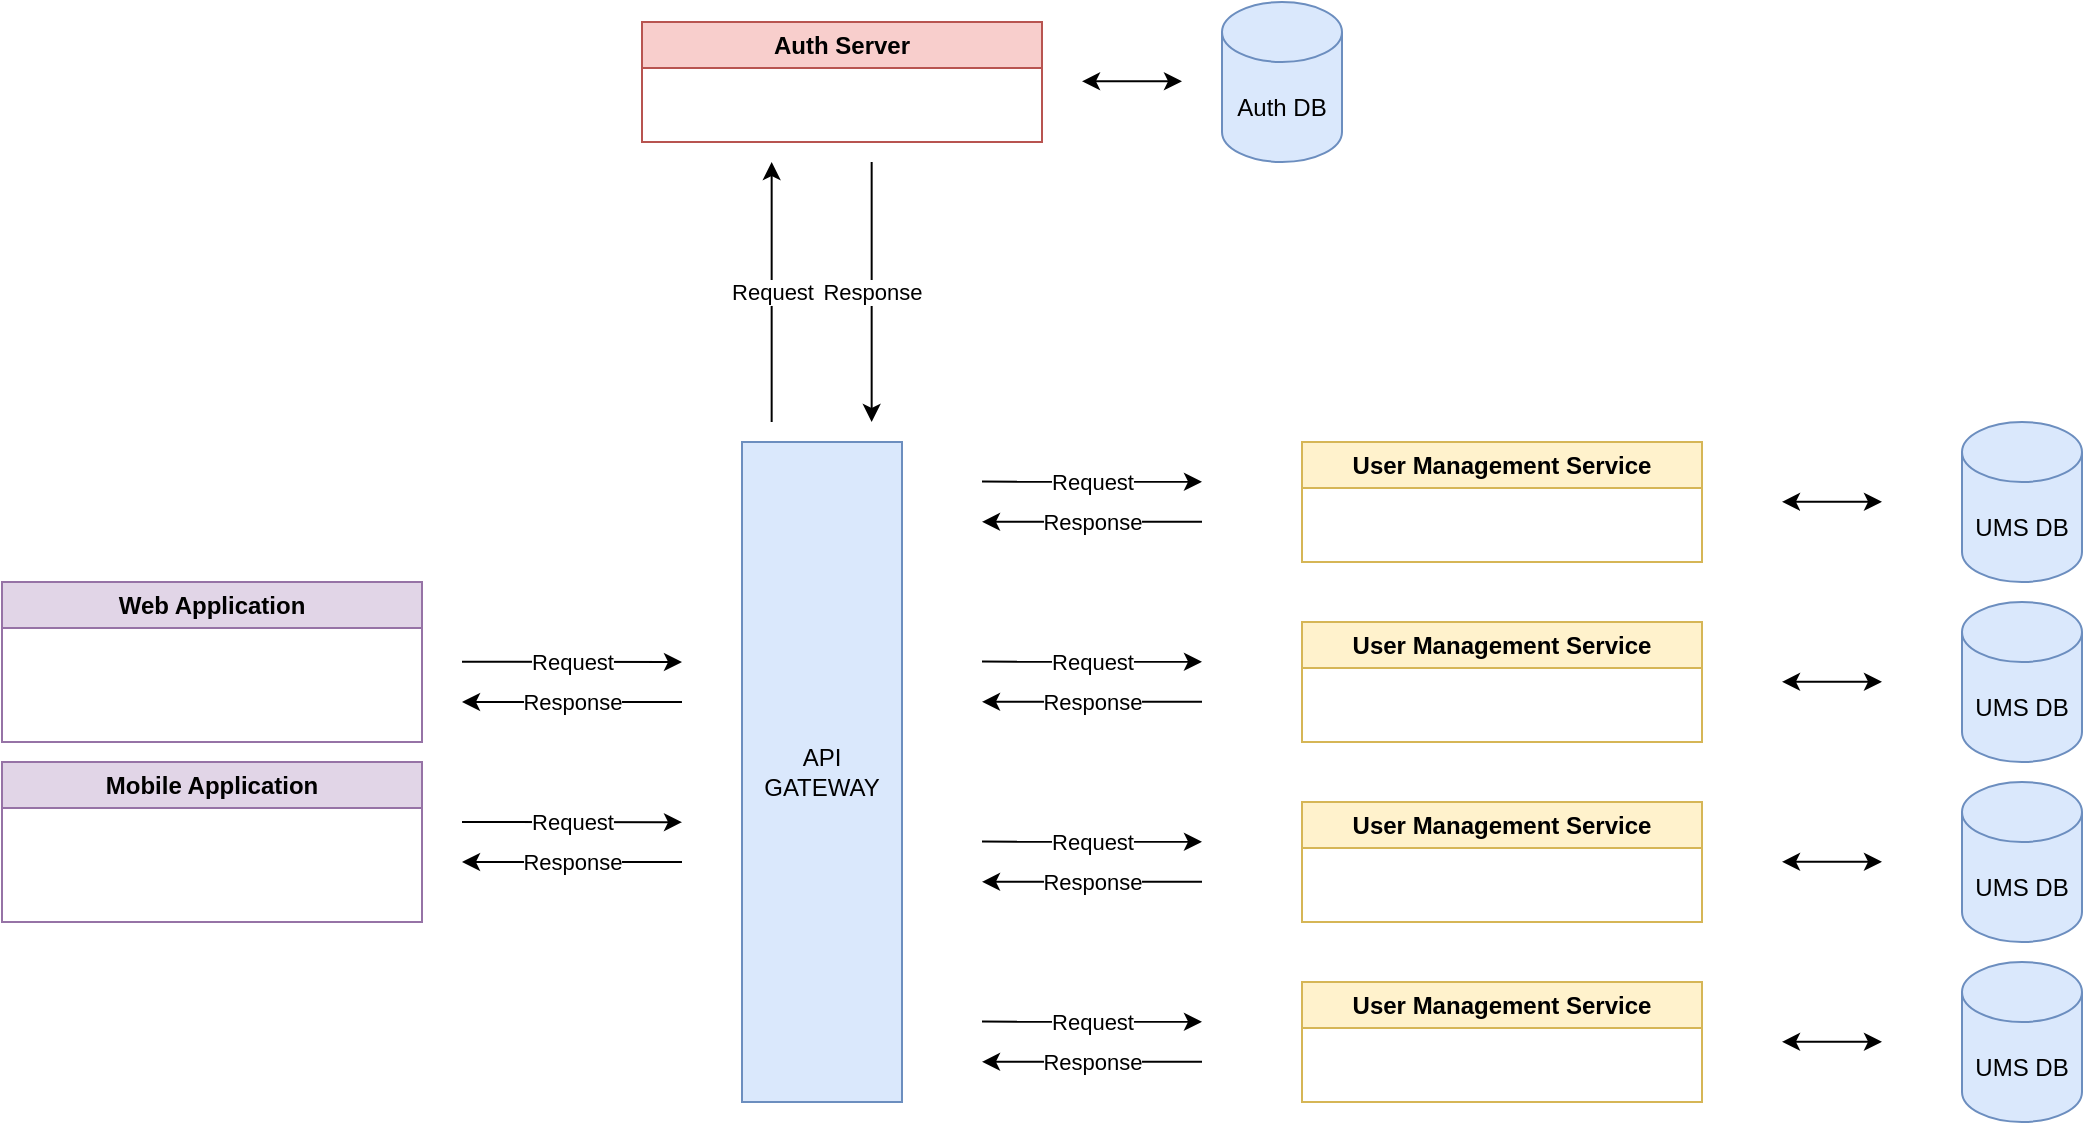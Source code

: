 <mxfile version="24.2.5" type="github">
  <diagram name="Page-1" id="4DVArmQ2FKZMZtiGT3NC">
    <mxGraphModel dx="749" dy="483" grid="1" gridSize="10" guides="1" tooltips="1" connect="1" arrows="1" fold="1" page="1" pageScale="1" pageWidth="850" pageHeight="1100" math="0" shadow="0">
      <root>
        <mxCell id="0" />
        <mxCell id="1" parent="0" />
        <mxCell id="9ykSHjA-KUcAoBF8mec--2" value="Web Application" style="swimlane;whiteSpace=wrap;html=1;fillColor=#e1d5e7;strokeColor=#9673a6;" vertex="1" parent="1">
          <mxGeometry x="70" y="340" width="210" height="80" as="geometry" />
        </mxCell>
        <mxCell id="9ykSHjA-KUcAoBF8mec--3" value="Mobile Application" style="swimlane;whiteSpace=wrap;html=1;fillColor=#e1d5e7;strokeColor=#9673a6;" vertex="1" parent="1">
          <mxGeometry x="70" y="430" width="210" height="80" as="geometry" />
        </mxCell>
        <mxCell id="9ykSHjA-KUcAoBF8mec--7" value="&lt;div&gt;API&lt;/div&gt;&lt;div&gt;GATEWAY&lt;br&gt;&lt;/div&gt;" style="rounded=0;whiteSpace=wrap;html=1;fillColor=#dae8fc;strokeColor=#6c8ebf;" vertex="1" parent="1">
          <mxGeometry x="440" y="270" width="80" height="330" as="geometry" />
        </mxCell>
        <mxCell id="9ykSHjA-KUcAoBF8mec--13" value="" style="endArrow=classic;html=1;rounded=0;" edge="1" parent="1">
          <mxGeometry relative="1" as="geometry">
            <mxPoint x="300" y="379.9" as="sourcePoint" />
            <mxPoint x="410" y="380" as="targetPoint" />
          </mxGeometry>
        </mxCell>
        <mxCell id="9ykSHjA-KUcAoBF8mec--14" value="&lt;div&gt;Request&lt;/div&gt;" style="edgeLabel;resizable=0;html=1;;align=center;verticalAlign=middle;" connectable="0" vertex="1" parent="9ykSHjA-KUcAoBF8mec--13">
          <mxGeometry relative="1" as="geometry" />
        </mxCell>
        <mxCell id="9ykSHjA-KUcAoBF8mec--16" value="" style="endArrow=classic;html=1;rounded=0;" edge="1" parent="1">
          <mxGeometry relative="1" as="geometry">
            <mxPoint x="300" y="460" as="sourcePoint" />
            <mxPoint x="410" y="460.1" as="targetPoint" />
          </mxGeometry>
        </mxCell>
        <mxCell id="9ykSHjA-KUcAoBF8mec--17" value="&lt;div&gt;Request&lt;/div&gt;" style="edgeLabel;resizable=0;html=1;;align=center;verticalAlign=middle;" connectable="0" vertex="1" parent="9ykSHjA-KUcAoBF8mec--16">
          <mxGeometry relative="1" as="geometry" />
        </mxCell>
        <mxCell id="9ykSHjA-KUcAoBF8mec--18" value="" style="endArrow=classic;html=1;rounded=0;" edge="1" parent="1">
          <mxGeometry relative="1" as="geometry">
            <mxPoint x="410" y="400" as="sourcePoint" />
            <mxPoint x="300" y="400" as="targetPoint" />
          </mxGeometry>
        </mxCell>
        <mxCell id="9ykSHjA-KUcAoBF8mec--19" value="&lt;div&gt;Response&lt;/div&gt;" style="edgeLabel;resizable=0;html=1;;align=center;verticalAlign=middle;" connectable="0" vertex="1" parent="9ykSHjA-KUcAoBF8mec--18">
          <mxGeometry relative="1" as="geometry" />
        </mxCell>
        <mxCell id="9ykSHjA-KUcAoBF8mec--20" value="" style="endArrow=classic;html=1;rounded=0;" edge="1" parent="1">
          <mxGeometry relative="1" as="geometry">
            <mxPoint x="410" y="480" as="sourcePoint" />
            <mxPoint x="300" y="480" as="targetPoint" />
          </mxGeometry>
        </mxCell>
        <mxCell id="9ykSHjA-KUcAoBF8mec--21" value="&lt;div&gt;Response&lt;/div&gt;" style="edgeLabel;resizable=0;html=1;;align=center;verticalAlign=middle;" connectable="0" vertex="1" parent="9ykSHjA-KUcAoBF8mec--20">
          <mxGeometry relative="1" as="geometry" />
        </mxCell>
        <mxCell id="9ykSHjA-KUcAoBF8mec--22" value="Auth Server" style="swimlane;whiteSpace=wrap;html=1;fillColor=#f8cecc;strokeColor=#b85450;" vertex="1" parent="1">
          <mxGeometry x="390" y="60" width="200" height="60" as="geometry" />
        </mxCell>
        <mxCell id="9ykSHjA-KUcAoBF8mec--25" value="" style="endArrow=classic;html=1;rounded=0;" edge="1" parent="1">
          <mxGeometry relative="1" as="geometry">
            <mxPoint x="454.83" y="260" as="sourcePoint" />
            <mxPoint x="454.83" y="130" as="targetPoint" />
          </mxGeometry>
        </mxCell>
        <mxCell id="9ykSHjA-KUcAoBF8mec--26" value="&lt;div&gt;Request&lt;/div&gt;" style="edgeLabel;resizable=0;html=1;;align=center;verticalAlign=middle;" connectable="0" vertex="1" parent="9ykSHjA-KUcAoBF8mec--25">
          <mxGeometry relative="1" as="geometry" />
        </mxCell>
        <mxCell id="9ykSHjA-KUcAoBF8mec--27" value="" style="endArrow=classic;html=1;rounded=0;" edge="1" parent="1">
          <mxGeometry relative="1" as="geometry">
            <mxPoint x="504.83" y="130" as="sourcePoint" />
            <mxPoint x="504.83" y="260" as="targetPoint" />
          </mxGeometry>
        </mxCell>
        <mxCell id="9ykSHjA-KUcAoBF8mec--28" value="&lt;div&gt;Response&lt;/div&gt;" style="edgeLabel;resizable=0;html=1;;align=center;verticalAlign=middle;" connectable="0" vertex="1" parent="9ykSHjA-KUcAoBF8mec--27">
          <mxGeometry relative="1" as="geometry" />
        </mxCell>
        <mxCell id="9ykSHjA-KUcAoBF8mec--29" value="Auth DB" style="shape=cylinder3;whiteSpace=wrap;html=1;boundedLbl=1;backgroundOutline=1;size=15;fillColor=#dae8fc;strokeColor=#6c8ebf;" vertex="1" parent="1">
          <mxGeometry x="680" y="50" width="60" height="80" as="geometry" />
        </mxCell>
        <mxCell id="9ykSHjA-KUcAoBF8mec--30" value="" style="endArrow=classic;startArrow=classic;html=1;rounded=0;" edge="1" parent="1">
          <mxGeometry width="50" height="50" relative="1" as="geometry">
            <mxPoint x="610" y="89.66" as="sourcePoint" />
            <mxPoint x="660" y="89.66" as="targetPoint" />
          </mxGeometry>
        </mxCell>
        <mxCell id="9ykSHjA-KUcAoBF8mec--31" value="User Management Service" style="swimlane;whiteSpace=wrap;html=1;fillColor=#fff2cc;strokeColor=#d6b656;" vertex="1" parent="1">
          <mxGeometry x="720" y="270" width="200" height="60" as="geometry" />
        </mxCell>
        <mxCell id="9ykSHjA-KUcAoBF8mec--32" value="UMS DB" style="shape=cylinder3;whiteSpace=wrap;html=1;boundedLbl=1;backgroundOutline=1;size=15;fillColor=#dae8fc;strokeColor=#6c8ebf;" vertex="1" parent="1">
          <mxGeometry x="1050" y="260" width="60" height="80" as="geometry" />
        </mxCell>
        <mxCell id="9ykSHjA-KUcAoBF8mec--33" value="" style="endArrow=classic;startArrow=classic;html=1;rounded=0;" edge="1" parent="1">
          <mxGeometry width="50" height="50" relative="1" as="geometry">
            <mxPoint x="960" y="299.91" as="sourcePoint" />
            <mxPoint x="1010" y="299.91" as="targetPoint" />
          </mxGeometry>
        </mxCell>
        <mxCell id="9ykSHjA-KUcAoBF8mec--34" value="" style="endArrow=classic;html=1;rounded=0;" edge="1" parent="1">
          <mxGeometry relative="1" as="geometry">
            <mxPoint x="560" y="289.8" as="sourcePoint" />
            <mxPoint x="670" y="289.9" as="targetPoint" />
          </mxGeometry>
        </mxCell>
        <mxCell id="9ykSHjA-KUcAoBF8mec--35" value="&lt;div&gt;Request&lt;/div&gt;" style="edgeLabel;resizable=0;html=1;;align=center;verticalAlign=middle;" connectable="0" vertex="1" parent="9ykSHjA-KUcAoBF8mec--34">
          <mxGeometry relative="1" as="geometry" />
        </mxCell>
        <mxCell id="9ykSHjA-KUcAoBF8mec--36" value="" style="endArrow=classic;html=1;rounded=0;" edge="1" parent="1">
          <mxGeometry relative="1" as="geometry">
            <mxPoint x="670" y="309.9" as="sourcePoint" />
            <mxPoint x="560" y="309.9" as="targetPoint" />
          </mxGeometry>
        </mxCell>
        <mxCell id="9ykSHjA-KUcAoBF8mec--37" value="&lt;div&gt;Response&lt;/div&gt;" style="edgeLabel;resizable=0;html=1;;align=center;verticalAlign=middle;" connectable="0" vertex="1" parent="9ykSHjA-KUcAoBF8mec--36">
          <mxGeometry relative="1" as="geometry" />
        </mxCell>
        <mxCell id="9ykSHjA-KUcAoBF8mec--45" value="User Management Service" style="swimlane;whiteSpace=wrap;html=1;fillColor=#fff2cc;strokeColor=#d6b656;" vertex="1" parent="1">
          <mxGeometry x="720" y="360" width="200" height="60" as="geometry" />
        </mxCell>
        <mxCell id="9ykSHjA-KUcAoBF8mec--46" value="UMS DB" style="shape=cylinder3;whiteSpace=wrap;html=1;boundedLbl=1;backgroundOutline=1;size=15;fillColor=#dae8fc;strokeColor=#6c8ebf;" vertex="1" parent="1">
          <mxGeometry x="1050" y="350" width="60" height="80" as="geometry" />
        </mxCell>
        <mxCell id="9ykSHjA-KUcAoBF8mec--47" value="" style="endArrow=classic;startArrow=classic;html=1;rounded=0;" edge="1" parent="1">
          <mxGeometry width="50" height="50" relative="1" as="geometry">
            <mxPoint x="960" y="389.91" as="sourcePoint" />
            <mxPoint x="1010" y="389.91" as="targetPoint" />
          </mxGeometry>
        </mxCell>
        <mxCell id="9ykSHjA-KUcAoBF8mec--48" value="" style="endArrow=classic;html=1;rounded=0;" edge="1" parent="1">
          <mxGeometry relative="1" as="geometry">
            <mxPoint x="560" y="379.8" as="sourcePoint" />
            <mxPoint x="670" y="379.9" as="targetPoint" />
          </mxGeometry>
        </mxCell>
        <mxCell id="9ykSHjA-KUcAoBF8mec--49" value="&lt;div&gt;Request&lt;/div&gt;" style="edgeLabel;resizable=0;html=1;;align=center;verticalAlign=middle;" connectable="0" vertex="1" parent="9ykSHjA-KUcAoBF8mec--48">
          <mxGeometry relative="1" as="geometry" />
        </mxCell>
        <mxCell id="9ykSHjA-KUcAoBF8mec--50" value="" style="endArrow=classic;html=1;rounded=0;" edge="1" parent="1">
          <mxGeometry relative="1" as="geometry">
            <mxPoint x="670" y="399.9" as="sourcePoint" />
            <mxPoint x="560" y="399.9" as="targetPoint" />
          </mxGeometry>
        </mxCell>
        <mxCell id="9ykSHjA-KUcAoBF8mec--51" value="&lt;div&gt;Response&lt;/div&gt;" style="edgeLabel;resizable=0;html=1;;align=center;verticalAlign=middle;" connectable="0" vertex="1" parent="9ykSHjA-KUcAoBF8mec--50">
          <mxGeometry relative="1" as="geometry" />
        </mxCell>
        <mxCell id="9ykSHjA-KUcAoBF8mec--52" value="User Management Service" style="swimlane;whiteSpace=wrap;html=1;fillColor=#fff2cc;strokeColor=#d6b656;" vertex="1" parent="1">
          <mxGeometry x="720" y="450" width="200" height="60" as="geometry" />
        </mxCell>
        <mxCell id="9ykSHjA-KUcAoBF8mec--53" value="UMS DB" style="shape=cylinder3;whiteSpace=wrap;html=1;boundedLbl=1;backgroundOutline=1;size=15;fillColor=#dae8fc;strokeColor=#6c8ebf;" vertex="1" parent="1">
          <mxGeometry x="1050" y="440" width="60" height="80" as="geometry" />
        </mxCell>
        <mxCell id="9ykSHjA-KUcAoBF8mec--54" value="" style="endArrow=classic;startArrow=classic;html=1;rounded=0;" edge="1" parent="1">
          <mxGeometry width="50" height="50" relative="1" as="geometry">
            <mxPoint x="960" y="479.91" as="sourcePoint" />
            <mxPoint x="1010" y="479.91" as="targetPoint" />
          </mxGeometry>
        </mxCell>
        <mxCell id="9ykSHjA-KUcAoBF8mec--55" value="" style="endArrow=classic;html=1;rounded=0;" edge="1" parent="1">
          <mxGeometry relative="1" as="geometry">
            <mxPoint x="560" y="469.8" as="sourcePoint" />
            <mxPoint x="670" y="469.9" as="targetPoint" />
          </mxGeometry>
        </mxCell>
        <mxCell id="9ykSHjA-KUcAoBF8mec--56" value="&lt;div&gt;Request&lt;/div&gt;" style="edgeLabel;resizable=0;html=1;;align=center;verticalAlign=middle;" connectable="0" vertex="1" parent="9ykSHjA-KUcAoBF8mec--55">
          <mxGeometry relative="1" as="geometry" />
        </mxCell>
        <mxCell id="9ykSHjA-KUcAoBF8mec--57" value="" style="endArrow=classic;html=1;rounded=0;" edge="1" parent="1">
          <mxGeometry relative="1" as="geometry">
            <mxPoint x="670" y="489.9" as="sourcePoint" />
            <mxPoint x="560" y="489.9" as="targetPoint" />
          </mxGeometry>
        </mxCell>
        <mxCell id="9ykSHjA-KUcAoBF8mec--58" value="&lt;div&gt;Response&lt;/div&gt;" style="edgeLabel;resizable=0;html=1;;align=center;verticalAlign=middle;" connectable="0" vertex="1" parent="9ykSHjA-KUcAoBF8mec--57">
          <mxGeometry relative="1" as="geometry" />
        </mxCell>
        <mxCell id="9ykSHjA-KUcAoBF8mec--59" value="User Management Service" style="swimlane;whiteSpace=wrap;html=1;fillColor=#fff2cc;strokeColor=#d6b656;" vertex="1" parent="1">
          <mxGeometry x="720" y="540" width="200" height="60" as="geometry" />
        </mxCell>
        <mxCell id="9ykSHjA-KUcAoBF8mec--60" value="UMS DB" style="shape=cylinder3;whiteSpace=wrap;html=1;boundedLbl=1;backgroundOutline=1;size=15;fillColor=#dae8fc;strokeColor=#6c8ebf;" vertex="1" parent="1">
          <mxGeometry x="1050" y="530" width="60" height="80" as="geometry" />
        </mxCell>
        <mxCell id="9ykSHjA-KUcAoBF8mec--61" value="" style="endArrow=classic;startArrow=classic;html=1;rounded=0;" edge="1" parent="1">
          <mxGeometry width="50" height="50" relative="1" as="geometry">
            <mxPoint x="960" y="569.91" as="sourcePoint" />
            <mxPoint x="1010" y="569.91" as="targetPoint" />
          </mxGeometry>
        </mxCell>
        <mxCell id="9ykSHjA-KUcAoBF8mec--62" value="" style="endArrow=classic;html=1;rounded=0;" edge="1" parent="1">
          <mxGeometry relative="1" as="geometry">
            <mxPoint x="560" y="559.8" as="sourcePoint" />
            <mxPoint x="670" y="559.9" as="targetPoint" />
          </mxGeometry>
        </mxCell>
        <mxCell id="9ykSHjA-KUcAoBF8mec--63" value="&lt;div&gt;Request&lt;/div&gt;" style="edgeLabel;resizable=0;html=1;;align=center;verticalAlign=middle;" connectable="0" vertex="1" parent="9ykSHjA-KUcAoBF8mec--62">
          <mxGeometry relative="1" as="geometry" />
        </mxCell>
        <mxCell id="9ykSHjA-KUcAoBF8mec--64" value="" style="endArrow=classic;html=1;rounded=0;" edge="1" parent="1">
          <mxGeometry relative="1" as="geometry">
            <mxPoint x="670" y="579.9" as="sourcePoint" />
            <mxPoint x="560" y="579.9" as="targetPoint" />
          </mxGeometry>
        </mxCell>
        <mxCell id="9ykSHjA-KUcAoBF8mec--65" value="&lt;div&gt;Response&lt;/div&gt;" style="edgeLabel;resizable=0;html=1;;align=center;verticalAlign=middle;" connectable="0" vertex="1" parent="9ykSHjA-KUcAoBF8mec--64">
          <mxGeometry relative="1" as="geometry" />
        </mxCell>
      </root>
    </mxGraphModel>
  </diagram>
</mxfile>
